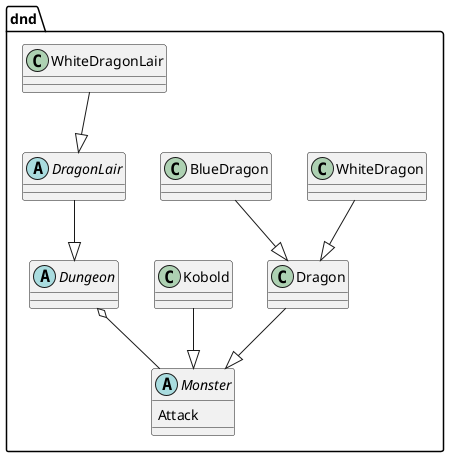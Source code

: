 @startuml 
package dnd { 
   abstract class Dungeon 
   abstract class Monster { 
         Attack 
      } 
   Dungeon o-- Monster 
   class Dragon 
   Dragon --|> Monster 
   class WhiteDragon 
   WhiteDragon --|> Dragon 
   class BlueDragon 
   BlueDragon --|> Dragon 
   class Kobold 
   Kobold --|> Monster 
   abstract class DragonLair 
   DragonLair --|> Dungeon 
   class WhiteDragonLair 
   WhiteDragonLair --|> DragonLair 
   } 
@enduml 
